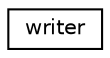digraph G
{
  edge [fontname="Helvetica",fontsize="10",labelfontname="Helvetica",labelfontsize="10"];
  node [fontname="Helvetica",fontsize="10",shape=record];
  rankdir="LR";
  Node1 [label="writer",height=0.2,width=0.4,color="black", fillcolor="white", style="filled",URL="$structwriter.html"];
}
